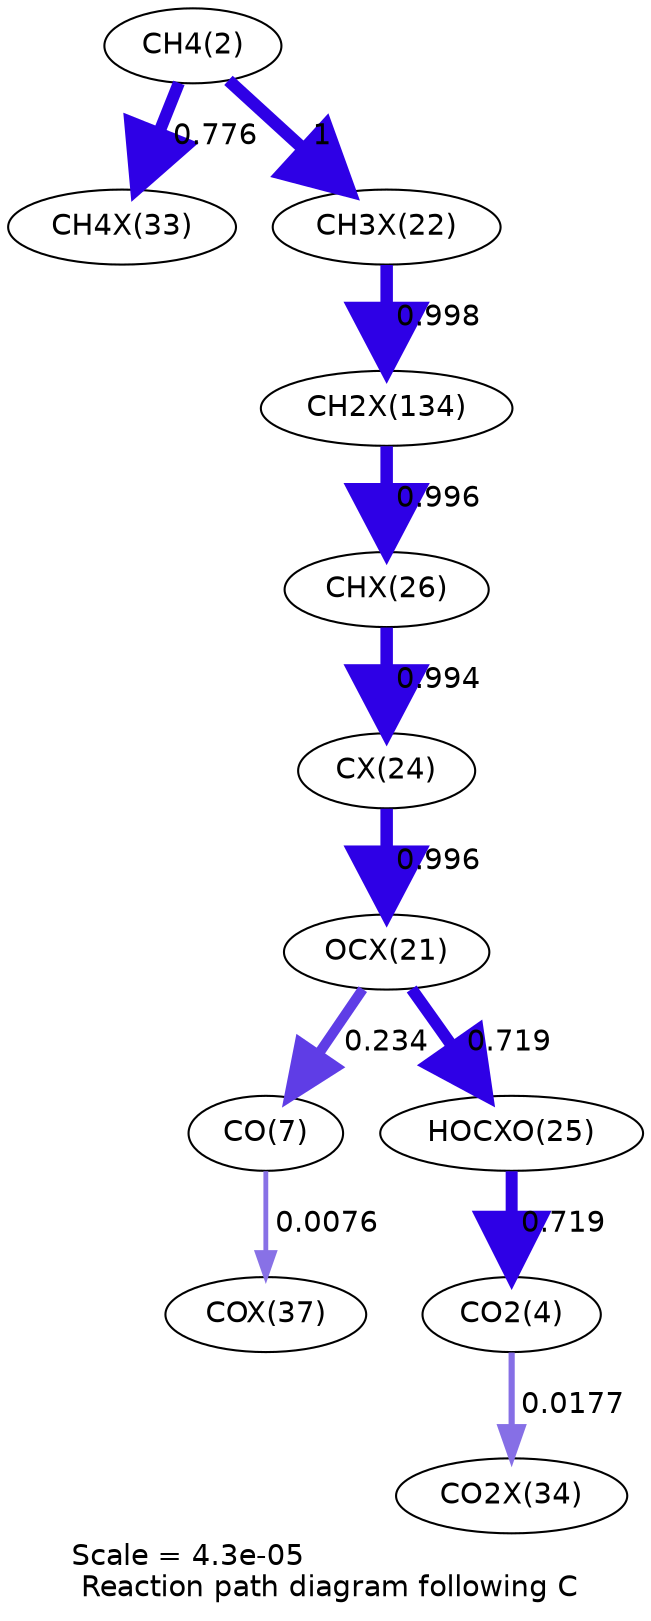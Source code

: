 digraph reaction_paths {
center=1;
s4 -> s38[fontname="Helvetica", penwidth=5.81, arrowsize=2.9, color="0.7, 1.28, 0.9"
, label=" 0.776"];
s4 -> s32[fontname="Helvetica", penwidth=6, arrowsize=3, color="0.7, 1.5, 0.9"
, label=" 1"];
s32 -> s47[fontname="Helvetica", penwidth=6, arrowsize=3, color="0.7, 1.5, 0.9"
, label=" 0.998"];
s47 -> s36[fontname="Helvetica", penwidth=6, arrowsize=3, color="0.7, 1.5, 0.9"
, label=" 0.996"];
s36 -> s34[fontname="Helvetica", penwidth=6, arrowsize=3, color="0.7, 1.49, 0.9"
, label=" 0.994"];
s34 -> s31[fontname="Helvetica", penwidth=6, arrowsize=3, color="0.7, 1.5, 0.9"
, label=" 0.996"];
s31 -> s9[fontname="Helvetica", penwidth=4.9, arrowsize=2.45, color="0.7, 0.734, 0.9"
, label=" 0.234"];
s9 -> s42[fontname="Helvetica", penwidth=2.32, arrowsize=1.16, color="0.7, 0.508, 0.9"
, label=" 0.0076"];
s31 -> s35[fontname="Helvetica", penwidth=5.75, arrowsize=2.88, color="0.7, 1.22, 0.9"
, label=" 0.719"];
s35 -> s6[fontname="Helvetica", penwidth=5.75, arrowsize=2.88, color="0.7, 1.22, 0.9"
, label=" 0.719"];
s6 -> s39[fontname="Helvetica", penwidth=2.96, arrowsize=1.48, color="0.7, 0.518, 0.9"
, label=" 0.0177"];
s4 [ fontname="Helvetica", label="CH4(2)"];
s6 [ fontname="Helvetica", label="CO2(4)"];
s9 [ fontname="Helvetica", label="CO(7)"];
s31 [ fontname="Helvetica", label="OCX(21)"];
s32 [ fontname="Helvetica", label="CH3X(22)"];
s34 [ fontname="Helvetica", label="CX(24)"];
s35 [ fontname="Helvetica", label="HOCXO(25)"];
s36 [ fontname="Helvetica", label="CHX(26)"];
s38 [ fontname="Helvetica", label="CH4X(33)"];
s39 [ fontname="Helvetica", label="CO2X(34)"];
s42 [ fontname="Helvetica", label="COX(37)"];
s47 [ fontname="Helvetica", label="CH2X(134)"];
 label = "Scale = 4.3e-05\l Reaction path diagram following C";
 fontname = "Helvetica";
}
